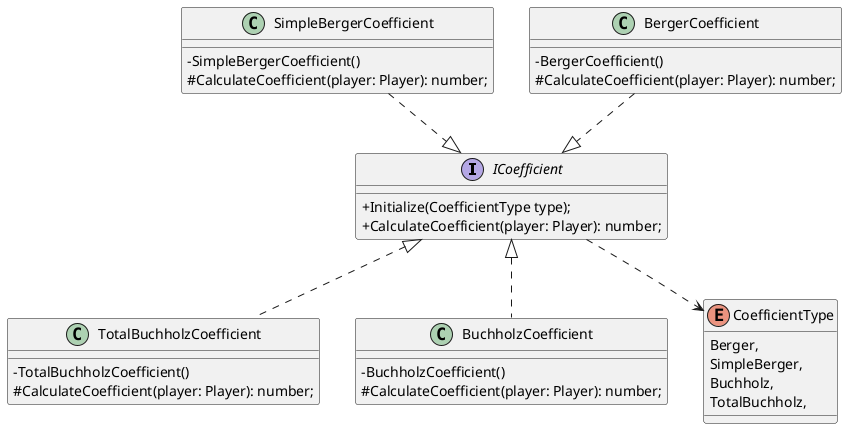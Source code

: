 ﻿@startuml

skinparam classAttributeIconSize 0

interface Domain.Algorithms.IRoundRobin {
    IEnumerable<int, int> StartNewTour(int currentTour);
    HashSet<int, int> GamesHistory <<get>>
    int NewTourNumber <<get>>
}

class Domain.Algorithms.RoundRobin implements Domain.Algorithms.IRoundRobin {
    +ChessTourContext Context
    +Tournament Tournament
    +int NewTourNumber
    +HashSet<int, int> GamesHistory
    +IEnumerable<int, int> StartNewTour(int currentTour)
}

Domain.Algorithms.RoundRobin --o DataAccess.ChessTourContext

@enduml

@startuml CoefficientAlgorithms

skinparam classAttributeIconSize 0

interface ICoefficient {
  +Initialize(CoefficientType type);
  +CalculateCoefficient(player: Player): number;
}

class TotalBuchholzCoefficient implements ICoefficient {
    -TotalBuchholzCoefficient()
    #CalculateCoefficient(player: Player): number;
}

class BuchholzCoefficient implements ICoefficient {
    -BuchholzCoefficient()
    #CalculateCoefficient(player: Player): number;
}

class SimpleBergerCoefficient {
    -SimpleBergerCoefficient()
    #CalculateCoefficient(player: Player): number;
}
SimpleBergerCoefficient ..|> ICoefficient

class BergerCoefficient {
    -BergerCoefficient()
    #CalculateCoefficient(player: Player): number;
}
BergerCoefficient ..|> ICoefficient

enum CoefficientType {
    Berger,
    SimpleBerger,
    Buchholz,
    TotalBuchholz,
}

' ICoefficient has CoefficientType in constructor parameter
ICoefficient ..> CoefficientType

@enduml
